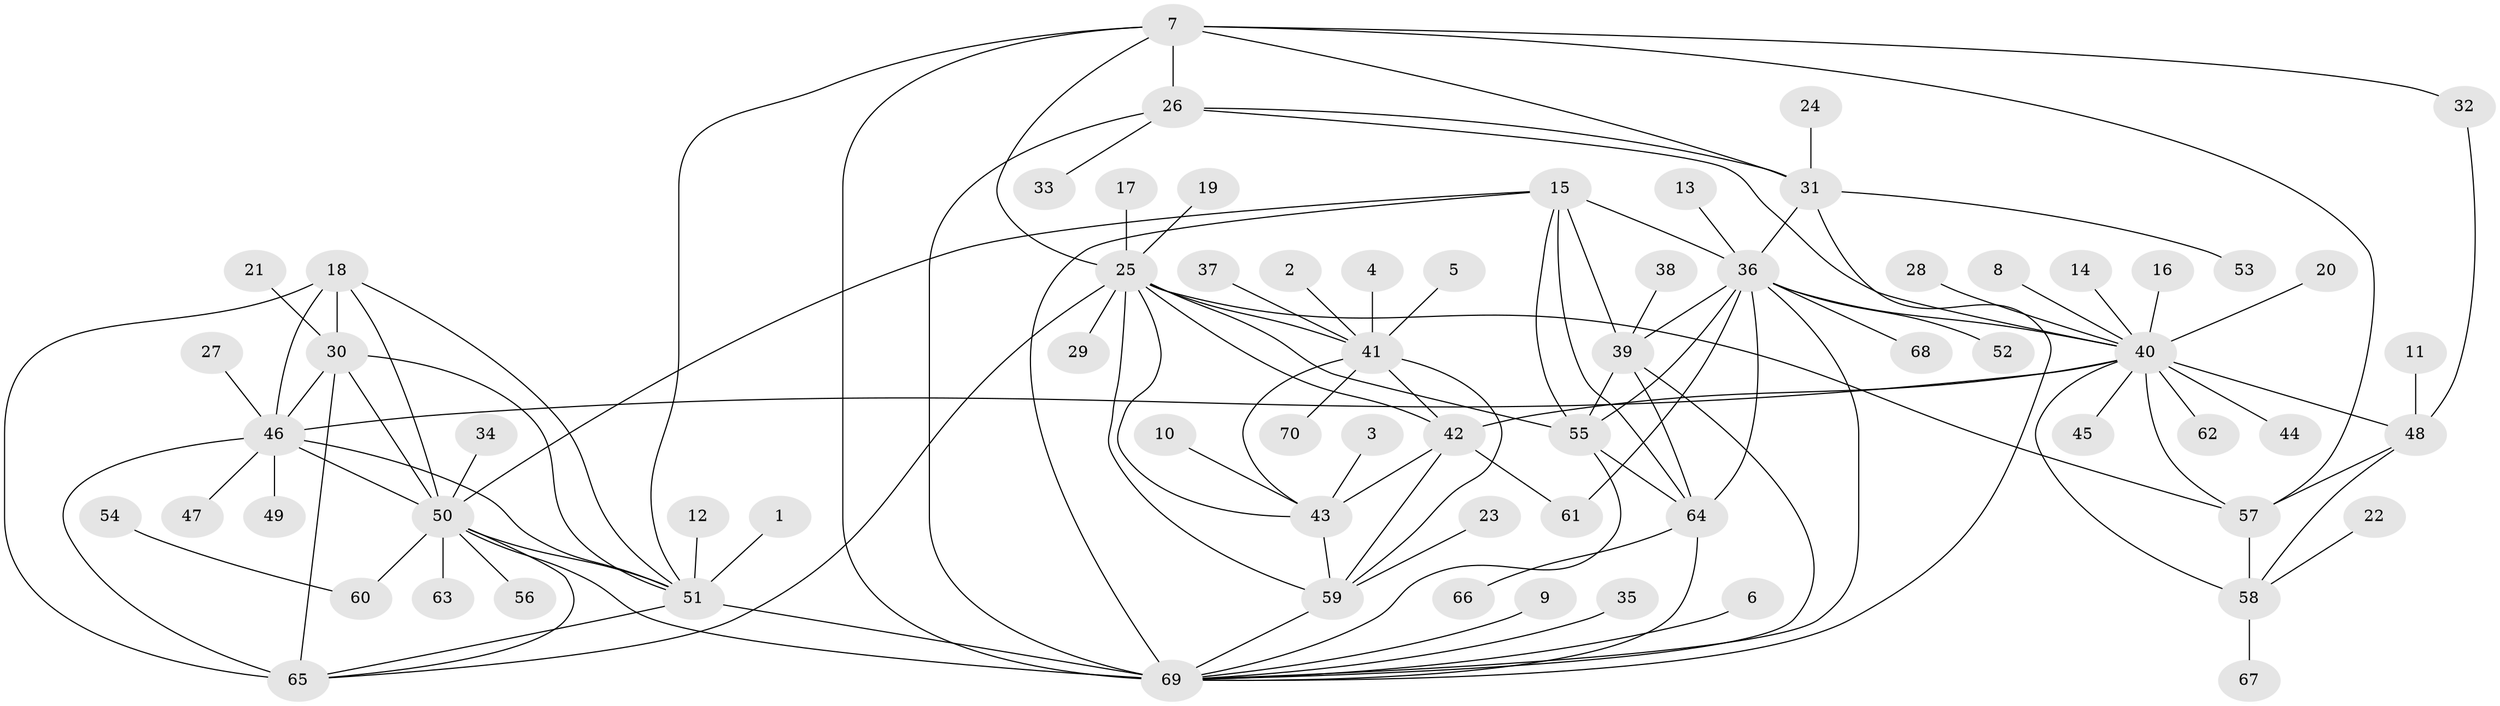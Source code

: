 // original degree distribution, {12: 0.02857142857142857, 13: 0.014285714285714285, 8: 0.05714285714285714, 9: 0.04285714285714286, 7: 0.03571428571428571, 11: 0.014285714285714285, 6: 0.02857142857142857, 10: 0.014285714285714285, 14: 0.014285714285714285, 1: 0.5928571428571429, 2: 0.10714285714285714, 3: 0.03571428571428571, 5: 0.007142857142857143, 4: 0.007142857142857143}
// Generated by graph-tools (version 1.1) at 2025/26/03/09/25 03:26:43]
// undirected, 70 vertices, 115 edges
graph export_dot {
graph [start="1"]
  node [color=gray90,style=filled];
  1;
  2;
  3;
  4;
  5;
  6;
  7;
  8;
  9;
  10;
  11;
  12;
  13;
  14;
  15;
  16;
  17;
  18;
  19;
  20;
  21;
  22;
  23;
  24;
  25;
  26;
  27;
  28;
  29;
  30;
  31;
  32;
  33;
  34;
  35;
  36;
  37;
  38;
  39;
  40;
  41;
  42;
  43;
  44;
  45;
  46;
  47;
  48;
  49;
  50;
  51;
  52;
  53;
  54;
  55;
  56;
  57;
  58;
  59;
  60;
  61;
  62;
  63;
  64;
  65;
  66;
  67;
  68;
  69;
  70;
  1 -- 51 [weight=1.0];
  2 -- 41 [weight=1.0];
  3 -- 43 [weight=1.0];
  4 -- 41 [weight=1.0];
  5 -- 41 [weight=1.0];
  6 -- 69 [weight=1.0];
  7 -- 25 [weight=1.0];
  7 -- 26 [weight=6.0];
  7 -- 31 [weight=3.0];
  7 -- 32 [weight=1.0];
  7 -- 51 [weight=1.0];
  7 -- 57 [weight=1.0];
  7 -- 69 [weight=3.0];
  8 -- 40 [weight=1.0];
  9 -- 69 [weight=1.0];
  10 -- 43 [weight=1.0];
  11 -- 48 [weight=1.0];
  12 -- 51 [weight=1.0];
  13 -- 36 [weight=1.0];
  14 -- 40 [weight=1.0];
  15 -- 36 [weight=2.0];
  15 -- 39 [weight=2.0];
  15 -- 50 [weight=1.0];
  15 -- 55 [weight=2.0];
  15 -- 64 [weight=2.0];
  15 -- 69 [weight=2.0];
  16 -- 40 [weight=1.0];
  17 -- 25 [weight=1.0];
  18 -- 30 [weight=1.0];
  18 -- 46 [weight=1.0];
  18 -- 50 [weight=1.0];
  18 -- 51 [weight=1.0];
  18 -- 65 [weight=2.0];
  19 -- 25 [weight=1.0];
  20 -- 40 [weight=1.0];
  21 -- 30 [weight=1.0];
  22 -- 58 [weight=1.0];
  23 -- 59 [weight=1.0];
  24 -- 31 [weight=1.0];
  25 -- 29 [weight=1.0];
  25 -- 41 [weight=1.0];
  25 -- 42 [weight=1.0];
  25 -- 43 [weight=1.0];
  25 -- 55 [weight=2.0];
  25 -- 57 [weight=1.0];
  25 -- 59 [weight=3.0];
  25 -- 65 [weight=1.0];
  26 -- 31 [weight=2.0];
  26 -- 33 [weight=1.0];
  26 -- 40 [weight=1.0];
  26 -- 69 [weight=2.0];
  27 -- 46 [weight=1.0];
  28 -- 40 [weight=1.0];
  30 -- 46 [weight=1.0];
  30 -- 50 [weight=1.0];
  30 -- 51 [weight=1.0];
  30 -- 65 [weight=2.0];
  31 -- 36 [weight=1.0];
  31 -- 53 [weight=1.0];
  31 -- 69 [weight=1.0];
  32 -- 48 [weight=1.0];
  34 -- 50 [weight=1.0];
  35 -- 69 [weight=1.0];
  36 -- 39 [weight=1.0];
  36 -- 40 [weight=1.0];
  36 -- 52 [weight=1.0];
  36 -- 55 [weight=1.0];
  36 -- 61 [weight=1.0];
  36 -- 64 [weight=1.0];
  36 -- 68 [weight=1.0];
  36 -- 69 [weight=1.0];
  37 -- 41 [weight=1.0];
  38 -- 39 [weight=1.0];
  39 -- 55 [weight=1.0];
  39 -- 64 [weight=1.0];
  39 -- 69 [weight=1.0];
  40 -- 42 [weight=1.0];
  40 -- 44 [weight=1.0];
  40 -- 45 [weight=1.0];
  40 -- 46 [weight=1.0];
  40 -- 48 [weight=4.0];
  40 -- 57 [weight=4.0];
  40 -- 58 [weight=2.0];
  40 -- 62 [weight=1.0];
  41 -- 42 [weight=1.0];
  41 -- 43 [weight=1.0];
  41 -- 59 [weight=3.0];
  41 -- 70 [weight=1.0];
  42 -- 43 [weight=1.0];
  42 -- 59 [weight=3.0];
  42 -- 61 [weight=1.0];
  43 -- 59 [weight=3.0];
  46 -- 47 [weight=1.0];
  46 -- 49 [weight=1.0];
  46 -- 50 [weight=1.0];
  46 -- 51 [weight=1.0];
  46 -- 65 [weight=2.0];
  48 -- 57 [weight=4.0];
  48 -- 58 [weight=2.0];
  50 -- 51 [weight=1.0];
  50 -- 56 [weight=1.0];
  50 -- 60 [weight=1.0];
  50 -- 63 [weight=1.0];
  50 -- 65 [weight=2.0];
  50 -- 69 [weight=1.0];
  51 -- 65 [weight=2.0];
  51 -- 69 [weight=1.0];
  54 -- 60 [weight=1.0];
  55 -- 64 [weight=1.0];
  55 -- 69 [weight=1.0];
  57 -- 58 [weight=2.0];
  58 -- 67 [weight=1.0];
  59 -- 69 [weight=1.0];
  64 -- 66 [weight=1.0];
  64 -- 69 [weight=1.0];
}
